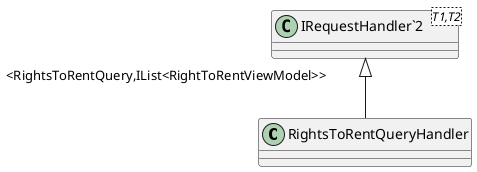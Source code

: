@startuml
class RightsToRentQueryHandler {
}
class "IRequestHandler`2"<T1,T2> {
}
"IRequestHandler`2" "<RightsToRentQuery,IList<RightToRentViewModel>>" <|-- RightsToRentQueryHandler
@enduml
